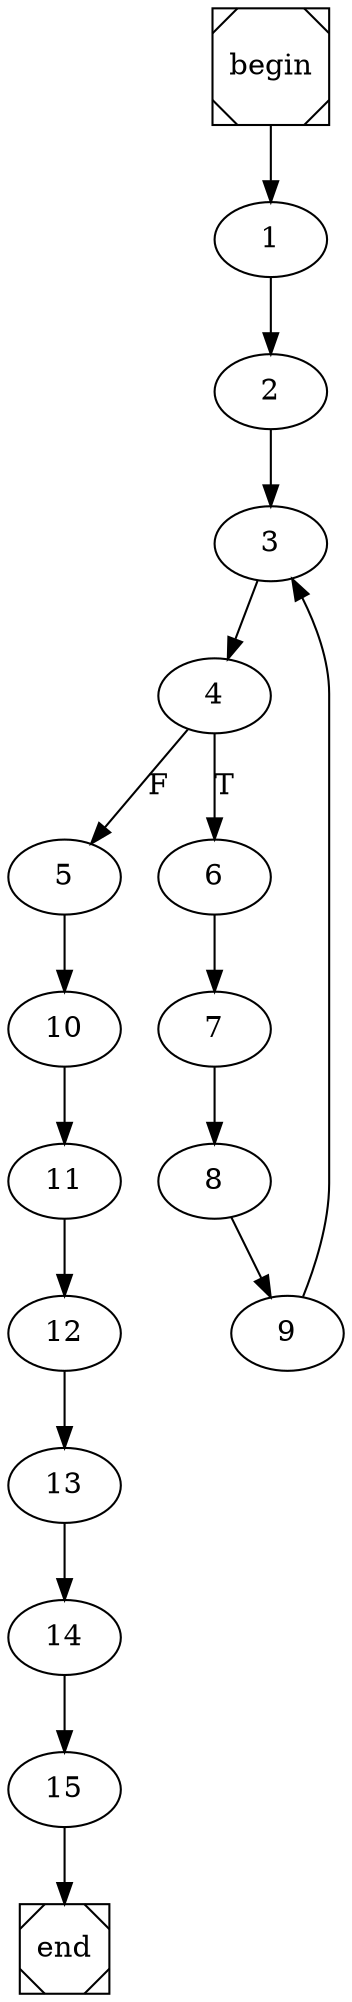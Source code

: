digraph cfg {
	begin [shape=Msquare];
	end [shape=Msquare];
	begin -> 1;	1 -> 2;	2 -> 3;	3 -> 4;	4 -> 6[label=T];	4 -> 5[label=F];	5 -> 10;	6 -> 7;	7 -> 8;	8 -> 9;	9 -> 3;	10 -> 11;	11 -> 12;	12 -> 13;	13 -> 14;	14 -> 15;	15 -> end;}
